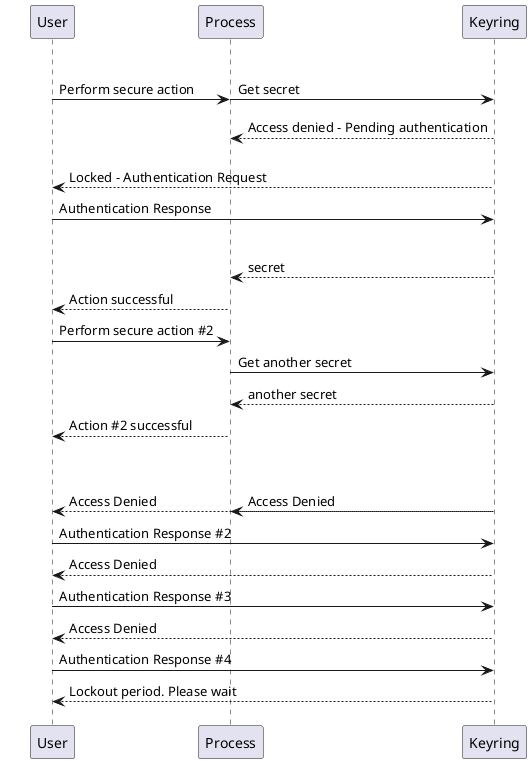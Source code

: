 @startuml
par2
User -> Process: Perform secure action
else
Process -> Keyring: Get secret
end
Keyring --> Process: Access denied - Pending authentication
Keyring --> User: \nLocked - Authentication Request

User -> Keyring: Authentication Response
alt success
Keyring --> Process: secret
Process --> User: Action successful

User -> Process: Perform secure action #2
Process -> Keyring: Get another secret
Keyring --> Process: another secret
Process --> User: Action #2 successful
else fail
par2
Keyring --> Process: Access Denied
else
Keyring --> User: Access Denied
User -> Keyring: Authentication Response #2
Keyring --> User: Access Denied
User -> Keyring: Authentication Response #3
Keyring --> User: Access Denied
User -> Keyring: Authentication Response #4
Keyring --> User: Lockout period. Please wait
end

@enduml
